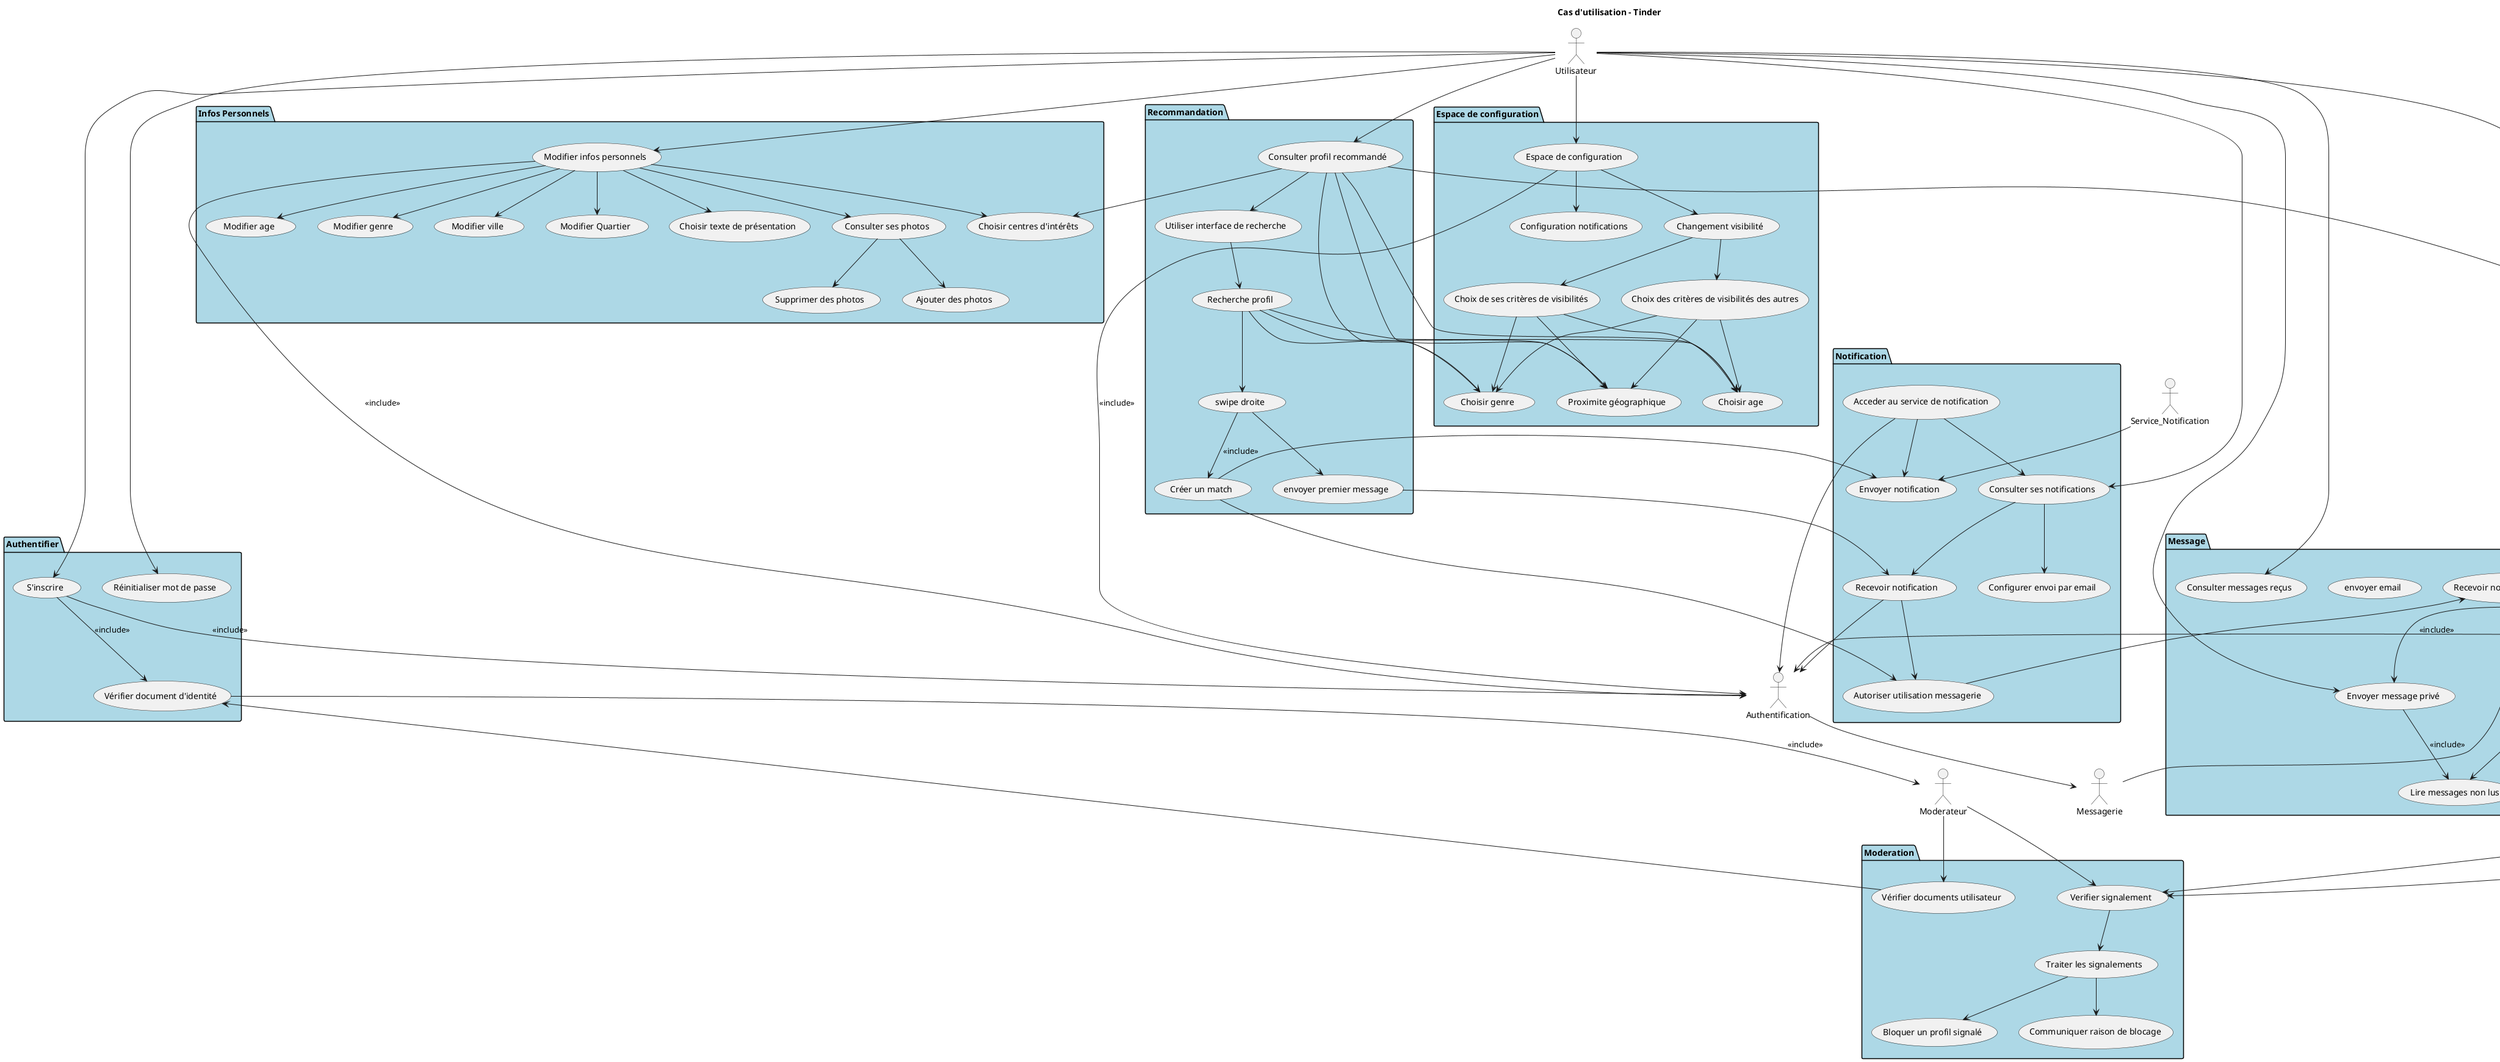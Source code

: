 @startuml
title Cas d'utilisation - Tinder

'Acteurs'
actor Utilisateur
actor Service_Notification
actor Messagerie
actor Moderateur
actor "Authentification"

package "Authentifier" #LightBlue {

    usecase "S'inscrire" as auth_inscription
    usecase "Vérifier document d'identité" as auth_verif_identite
    usecase "Réinitialiser mot de passe" as auth_reset_mdp

    Utilisateur --> auth_inscription
    auth_inscription --> auth_verif_identite : <<include>>
    auth_verif_identite --> Moderateur : <<include>>
    Utilisateur --> auth_reset_mdp
    auth_inscription --> Authentification : <<include>>

}

package "Moderation" #LightBlue {

    usecase "Traiter les signalements" as mod_traiter
    usecase "Bloquer un profil signalé" as mod_bloquer
    usecase "Communiquer raison de blocage" as mod_raison_blocage
    usecase "Vérifier documents utilisateur" as mod_verif_docs
    usecase "Verifier signalement" as mod_verif_signal

    Moderateur --> mod_verif_signal
    Moderateur --> mod_verif_docs
    mod_verif_signal --> mod_traiter
    mod_traiter --> mod_bloquer
    mod_traiter --> mod_raison_blocage
    mod_verif_docs --> auth_verif_identite

}

package "Signalement" #LightBlue {

    usecase "Signaler un utilisateur" as signal_user
    usecase "Signaler contenu déplacé" as signal_deplace
    usecase "Signaler contenu offensant" as signal_offensant
    usecase "Bloquer une conversation" as signal_bloquer_conv
    usecase "Signaler une conversation" as signal_signaler_conv


    signal_user --> signal_deplace
    signal_user --> signal_offensant
    signal_deplace --> mod_verif_signal
    signal_offensant --> mod_verif_signal
    signal_user --> Authentification : <<include>>

}

package "Message" #LightBlue {

    usecase "Envoyer message privé" as mess_envoyer
    usecase "Consulter messages reçus" as mess_consulter
    usecase "Recevoir nouveau message" as mess_recevoir
    usecase "envoyer email" as mess_email
    usecase "Accéder à la liste de conversations" as mess_liste
    usecase "Lire messages non lus" as mess_lire


    Utilisateur --> mess_envoyer
    Utilisateur --> mess_consulter
    Messagerie --> mess_recevoir

    Utilisateur --> mess_liste
    mess_liste --> mess_lire
    mess_liste --> mess_envoyer
    mess_liste --> signal_bloquer_conv
    mess_liste --> signal_signaler_conv
    mess_envoyer --> mess_lire : <<include>>

}

package "Notification" #LightBlue {

    usecase "Acceder au service de notification" as notif_acces
    usecase "Recevoir notification " as notif_recevoir
    usecase "Envoyer notification" as notif_envoie
    usecase "Autoriser utilisation messagerie" as notif_messagerie

    usecase "Consulter ses notifications" as notif_consult
    usecase "Configurer envoi par email" as notif_email


    notif_acces --> notif_consult
    notif_acces --> notif_envoie

    notif_recevoir --> notif_messagerie
    notif_messagerie --> mess_recevoir

    notif_acces --> Authentification <<include>>
    notif_recevoir --> Authentification<<include>>

    Service_Notification --> notif_envoie

    Utilisateur --> notif_consult
    notif_consult --> notif_recevoir
    notif_consult --> notif_email


}




package "Infos Personnels" #LightBlue {

    usecase "Modifier infos personnels" as modif_Infos
    usecase "Modifier age" as modif_Age
    usecase "Modifier genre" as modif_Genre
    usecase "Modifier ville" as modif_Ville
    usecase "Modifier Quartier" as modif_Quartier
    usecase "Choisir texte de présentation" as modif_Texte_Presentation
    usecase "Choisir centres d'intérêts" as modif_Centre_Interets
    usecase "Consulter ses photos" as modif_Consultation
    usecase "Ajouter des photos" as modif_Ajouter_Photos
    usecase "Supprimer des photos" as modif_Supprimer_Photos

    Utilisateur --> modif_Infos

    modif_Infos --> modif_Genre
    modif_Infos --> modif_Age
    modif_Infos --> modif_Ville
    modif_Infos --> modif_Quartier
    modif_Infos --> modif_Texte_Presentation
    modif_Infos --> modif_Centre_Interets
    modif_Infos --> modif_Consultation
    modif_Consultation --> modif_Ajouter_Photos
    modif_Consultation --> modif_Supprimer_Photos

    modif_Infos --> Authentification : <<include>>

}

package "Espace de configuration" #LightBlue {

    usecase "Espace de configuration" as config_espace
    usecase "Changement visibilité" as config_visibilite
    usecase "Proximite géographique" as config_proximite
    usecase "Choisir age" as config_age
    usecase "Choisir genre" as config_genre
    usecase "Choix de ses critères de visibilités" as config_ses_critere_visibilite
    usecase "Choix des critères de visibilités des autres" as config_critere_visibilite_autres
    usecase "Configuration notifications" as config_notif

    Utilisateur --> config_espace

    config_espace --> config_visibilite
    config_espace --> config_notif

    config_visibilite --> config_ses_critere_visibilite
    config_visibilite --> config_critere_visibilite_autres

    config_critere_visibilite_autres --> config_proximite
    config_ses_critere_visibilite --> config_proximite

    config_critere_visibilite_autres --> config_age
    config_ses_critere_visibilite --> config_age

    config_critere_visibilite_autres --> config_genre
    config_ses_critere_visibilite --> config_genre

    config_espace --> Authentification : <<include>>

}

package "Recommandation" #LightBlue {

    usecase "Consulter profil recommandé " as reco_consultation
    usecase "Utiliser interface de recherche " as reco_interface
    usecase "Recherche profil" as reco_recherche
    usecase "swipe droite" as reco_interet
    usecase "envoyer premier message" as reco_message
    usecase "Créer un match" as reco_match


    Utilisateur --> reco_consultation

    reco_consultation --> reco_interface
    reco_consultation --> config_proximite
    reco_consultation --> modif_Centre_Interets
    reco_consultation --> config_genre
    reco_consultation --> config_age
    reco_consultation --> signal_user : <<include>>

    reco_interface --> reco_recherche

    reco_recherche --> config_age
    reco_recherche --> config_genre
    reco_recherche --> config_proximite

    reco_recherche --> reco_interet

    reco_interet --> reco_message
    reco_message --> notif_recevoir

    reco_interet --> reco_match : <<include>>
    reco_match --> notif_messagerie
    reco_match --> notif_envoie

}


Authentification --> Messagerie

@enduml
